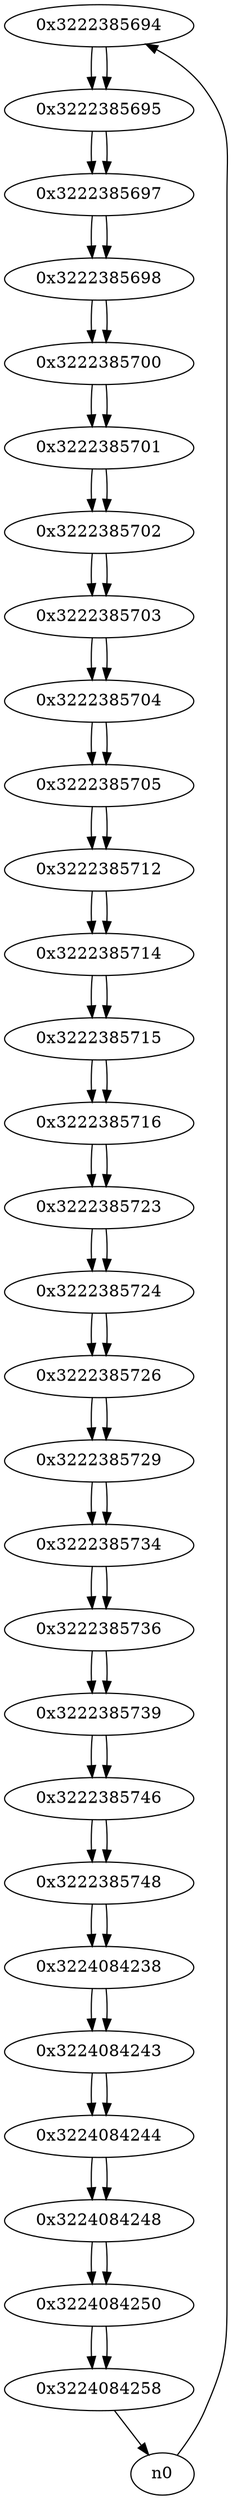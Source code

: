 digraph G{
/* nodes */
  n1 [label="0x3222385694"]
  n2 [label="0x3222385695"]
  n3 [label="0x3222385697"]
  n4 [label="0x3222385698"]
  n5 [label="0x3222385700"]
  n6 [label="0x3222385701"]
  n7 [label="0x3222385702"]
  n8 [label="0x3222385703"]
  n9 [label="0x3222385704"]
  n10 [label="0x3222385705"]
  n11 [label="0x3222385712"]
  n12 [label="0x3222385714"]
  n13 [label="0x3222385715"]
  n14 [label="0x3222385716"]
  n15 [label="0x3222385723"]
  n16 [label="0x3222385724"]
  n17 [label="0x3222385726"]
  n18 [label="0x3222385729"]
  n19 [label="0x3222385734"]
  n20 [label="0x3222385736"]
  n21 [label="0x3222385739"]
  n22 [label="0x3222385746"]
  n23 [label="0x3222385748"]
  n24 [label="0x3224084238"]
  n25 [label="0x3224084243"]
  n26 [label="0x3224084244"]
  n27 [label="0x3224084248"]
  n28 [label="0x3224084250"]
  n29 [label="0x3224084258"]
/* edges */
n1 -> n2;
n0 -> n1;
n2 -> n3;
n1 -> n2;
n3 -> n4;
n2 -> n3;
n4 -> n5;
n3 -> n4;
n5 -> n6;
n4 -> n5;
n6 -> n7;
n5 -> n6;
n7 -> n8;
n6 -> n7;
n8 -> n9;
n7 -> n8;
n9 -> n10;
n8 -> n9;
n10 -> n11;
n9 -> n10;
n11 -> n12;
n10 -> n11;
n12 -> n13;
n11 -> n12;
n13 -> n14;
n12 -> n13;
n14 -> n15;
n13 -> n14;
n15 -> n16;
n14 -> n15;
n16 -> n17;
n15 -> n16;
n17 -> n18;
n16 -> n17;
n18 -> n19;
n17 -> n18;
n19 -> n20;
n18 -> n19;
n20 -> n21;
n19 -> n20;
n21 -> n22;
n20 -> n21;
n22 -> n23;
n21 -> n22;
n23 -> n24;
n22 -> n23;
n24 -> n25;
n23 -> n24;
n25 -> n26;
n24 -> n25;
n26 -> n27;
n25 -> n26;
n27 -> n28;
n26 -> n27;
n28 -> n29;
n27 -> n28;
n29 -> n0;
n28 -> n29;
}
